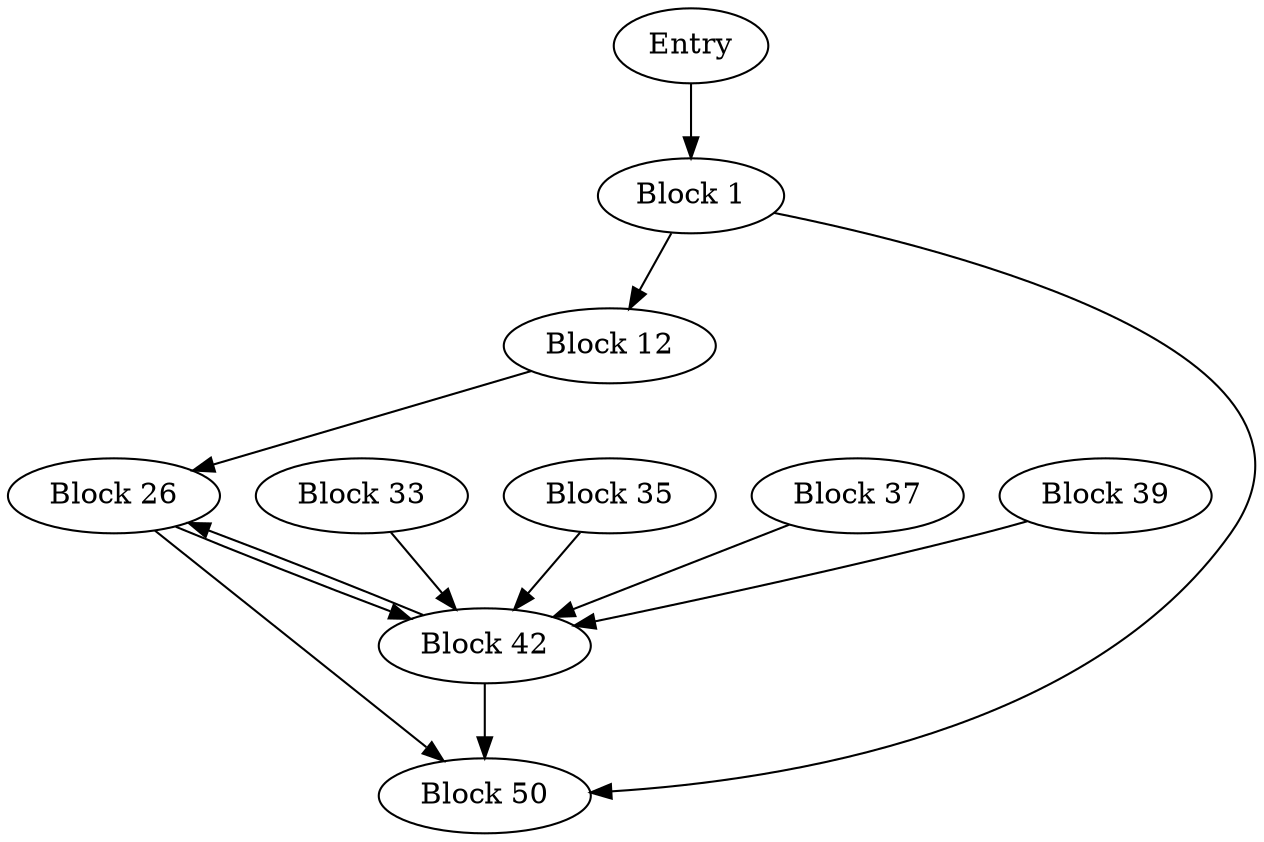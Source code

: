 digraph CFG {
    // Nodes
    Entry [label="Entry"];
    Block1 [label="Block 1"];
    Block12 [label="Block 12"];
    Block26 [label="Block 26"];
    Block33 [label="Block 33"];
    Block35 [label="Block 35"];
    Block37 [label="Block 37"];
    Block39 [label="Block 39"];
    Block42 [label="Block 42"];
    Block50 [label="Block 50"];

    // Edges
    Entry -> Block1;
    Block1 -> Block12;
    Block1 -> Block50;
    Block12 -> Block26;
    Block26 -> Block42;
    Block26 -> Block50;
    Block33 -> Block42;
    Block35 -> Block42;
    Block37 -> Block42;
    Block39 -> Block42;
    Block42 -> Block26;
    Block42 -> Block50;
}